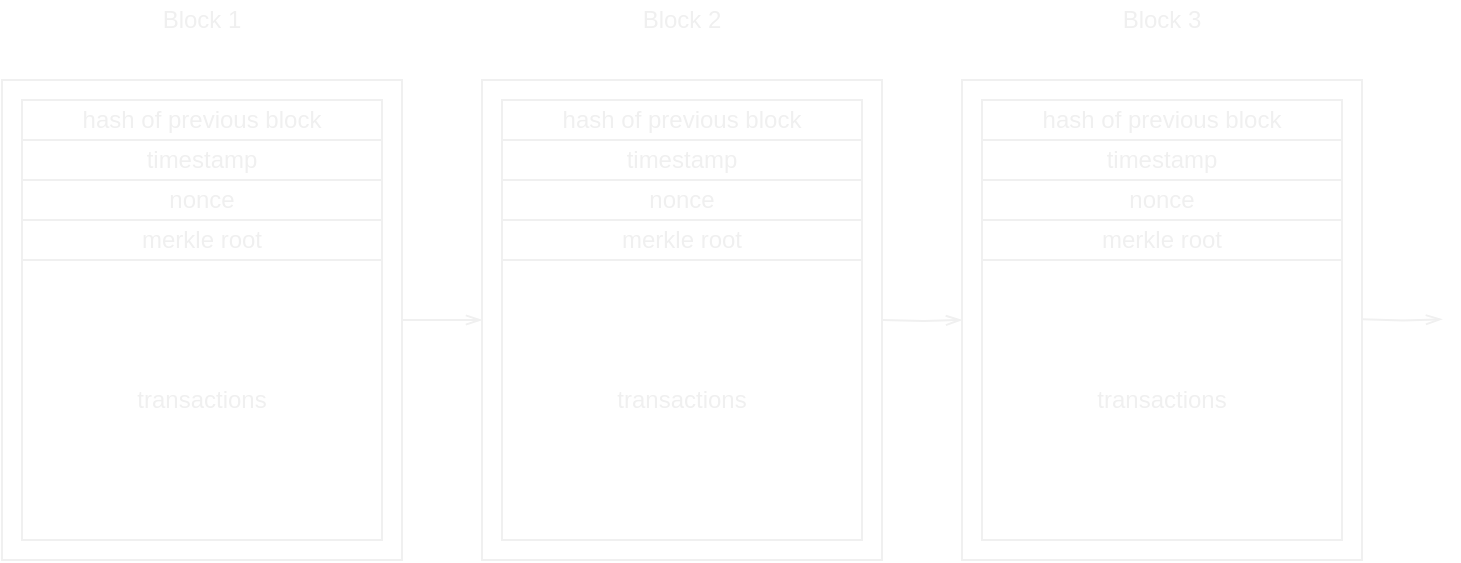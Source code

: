 <mxfile>
    <diagram id="1GRCF87MEDdChUUmZ0ac" name="block">
        <mxGraphModel dx="417" dy="194" grid="1" gridSize="10" guides="1" tooltips="1" connect="1" arrows="1" fold="1" page="1" pageScale="1" pageWidth="850" pageHeight="1100" math="0" shadow="0">
            <root>
                <mxCell id="0"/>
                <mxCell id="1" parent="0"/>
                <mxCell id="11" value="" style="group;strokeColor=#F0F0F0;fontColor=#F0F0F0;" parent="1" vertex="1" connectable="0">
                    <mxGeometry x="40" y="120" width="200" height="240" as="geometry"/>
                </mxCell>
                <mxCell id="3" value="" style="rounded=0;whiteSpace=wrap;html=1;strokeColor=#F0F0F0;fontColor=#F0F0F0;fillColor=none;" parent="11" vertex="1">
                    <mxGeometry width="200" height="240" as="geometry"/>
                </mxCell>
                <mxCell id="4" value="transactions" style="rounded=0;whiteSpace=wrap;html=1;strokeColor=#F0F0F0;fontColor=#F0F0F0;fillColor=none;" parent="11" vertex="1">
                    <mxGeometry x="10" y="90" width="180" height="140" as="geometry"/>
                </mxCell>
                <mxCell id="10" value="" style="group;strokeColor=#F0F0F0;fontColor=#F0F0F0;" parent="11" vertex="1" connectable="0">
                    <mxGeometry x="10" y="10" width="180" height="80" as="geometry"/>
                </mxCell>
                <mxCell id="5" value="hash of previous block" style="rounded=0;whiteSpace=wrap;html=1;strokeColor=#F0F0F0;fontColor=#F0F0F0;fillColor=none;" parent="10" vertex="1">
                    <mxGeometry width="180" height="20" as="geometry"/>
                </mxCell>
                <mxCell id="6" value="timestamp" style="rounded=0;whiteSpace=wrap;html=1;strokeColor=#F0F0F0;fontColor=#F0F0F0;fillColor=none;" parent="10" vertex="1">
                    <mxGeometry y="20" width="180" height="20" as="geometry"/>
                </mxCell>
                <mxCell id="7" value="nonce" style="rounded=0;whiteSpace=wrap;html=1;strokeColor=#F0F0F0;fontColor=#F0F0F0;fillColor=none;" parent="10" vertex="1">
                    <mxGeometry y="40" width="180" height="20" as="geometry"/>
                </mxCell>
                <mxCell id="8" value="merkle root" style="rounded=0;whiteSpace=wrap;html=1;strokeColor=#F0F0F0;fontColor=#F0F0F0;fillColor=none;" parent="10" vertex="1">
                    <mxGeometry y="60" width="180" height="20" as="geometry"/>
                </mxCell>
                <mxCell id="pNki4_hhaj4XndRfRFaX-11" value="" style="group;strokeColor=#F0F0F0;fontColor=#F0F0F0;" parent="1" vertex="1" connectable="0">
                    <mxGeometry x="280" y="120" width="200" height="240" as="geometry"/>
                </mxCell>
                <mxCell id="pNki4_hhaj4XndRfRFaX-12" value="" style="rounded=0;whiteSpace=wrap;html=1;strokeColor=#F0F0F0;fontColor=#F0F0F0;fillColor=none;" parent="pNki4_hhaj4XndRfRFaX-11" vertex="1">
                    <mxGeometry width="200" height="240" as="geometry"/>
                </mxCell>
                <mxCell id="pNki4_hhaj4XndRfRFaX-13" value="transactions" style="rounded=0;whiteSpace=wrap;html=1;strokeColor=#F0F0F0;fontColor=#F0F0F0;fillColor=none;" parent="pNki4_hhaj4XndRfRFaX-11" vertex="1">
                    <mxGeometry x="10" y="90" width="180" height="140" as="geometry"/>
                </mxCell>
                <mxCell id="pNki4_hhaj4XndRfRFaX-14" value="" style="group;strokeColor=#F0F0F0;fontColor=#F0F0F0;" parent="pNki4_hhaj4XndRfRFaX-11" vertex="1" connectable="0">
                    <mxGeometry x="10" y="10" width="180" height="80" as="geometry"/>
                </mxCell>
                <mxCell id="pNki4_hhaj4XndRfRFaX-15" value="hash of previous block" style="rounded=0;whiteSpace=wrap;html=1;strokeColor=#F0F0F0;fontColor=#F0F0F0;fillColor=none;" parent="pNki4_hhaj4XndRfRFaX-14" vertex="1">
                    <mxGeometry width="180" height="20" as="geometry"/>
                </mxCell>
                <mxCell id="pNki4_hhaj4XndRfRFaX-16" value="timestamp" style="rounded=0;whiteSpace=wrap;html=1;strokeColor=#F0F0F0;fontColor=#F0F0F0;fillColor=none;" parent="pNki4_hhaj4XndRfRFaX-14" vertex="1">
                    <mxGeometry y="20" width="180" height="20" as="geometry"/>
                </mxCell>
                <mxCell id="pNki4_hhaj4XndRfRFaX-17" value="nonce" style="rounded=0;whiteSpace=wrap;html=1;strokeColor=#F0F0F0;fontColor=#F0F0F0;fillColor=none;" parent="pNki4_hhaj4XndRfRFaX-14" vertex="1">
                    <mxGeometry y="40" width="180" height="20" as="geometry"/>
                </mxCell>
                <mxCell id="pNki4_hhaj4XndRfRFaX-18" value="merkle root" style="rounded=0;whiteSpace=wrap;html=1;strokeColor=#F0F0F0;fontColor=#F0F0F0;fillColor=none;" parent="pNki4_hhaj4XndRfRFaX-14" vertex="1">
                    <mxGeometry y="60" width="180" height="20" as="geometry"/>
                </mxCell>
                <mxCell id="pNki4_hhaj4XndRfRFaX-19" value="" style="group;strokeColor=#F0F0F0;fontColor=#F0F0F0;" parent="1" vertex="1" connectable="0">
                    <mxGeometry x="520" y="120" width="200" height="240" as="geometry"/>
                </mxCell>
                <mxCell id="pNki4_hhaj4XndRfRFaX-20" value="" style="rounded=0;whiteSpace=wrap;html=1;strokeColor=#F0F0F0;fontColor=#F0F0F0;fillColor=none;" parent="pNki4_hhaj4XndRfRFaX-19" vertex="1">
                    <mxGeometry width="200" height="240" as="geometry"/>
                </mxCell>
                <mxCell id="pNki4_hhaj4XndRfRFaX-21" value="transactions" style="rounded=0;whiteSpace=wrap;html=1;strokeColor=#F0F0F0;fontColor=#F0F0F0;fillColor=none;" parent="pNki4_hhaj4XndRfRFaX-19" vertex="1">
                    <mxGeometry x="10" y="90" width="180" height="140" as="geometry"/>
                </mxCell>
                <mxCell id="pNki4_hhaj4XndRfRFaX-22" value="" style="group;strokeColor=#F0F0F0;fontColor=#F0F0F0;" parent="pNki4_hhaj4XndRfRFaX-19" vertex="1" connectable="0">
                    <mxGeometry x="10" y="10" width="180" height="80" as="geometry"/>
                </mxCell>
                <mxCell id="pNki4_hhaj4XndRfRFaX-23" value="hash of previous block" style="rounded=0;whiteSpace=wrap;html=1;strokeColor=#F0F0F0;fontColor=#F0F0F0;fillColor=none;" parent="pNki4_hhaj4XndRfRFaX-22" vertex="1">
                    <mxGeometry width="180" height="20" as="geometry"/>
                </mxCell>
                <mxCell id="pNki4_hhaj4XndRfRFaX-24" value="timestamp" style="rounded=0;whiteSpace=wrap;html=1;strokeColor=#F0F0F0;fontColor=#F0F0F0;fillColor=none;" parent="pNki4_hhaj4XndRfRFaX-22" vertex="1">
                    <mxGeometry y="20" width="180" height="20" as="geometry"/>
                </mxCell>
                <mxCell id="pNki4_hhaj4XndRfRFaX-25" value="nonce" style="rounded=0;whiteSpace=wrap;html=1;strokeColor=#F0F0F0;fontColor=#F0F0F0;fillColor=none;" parent="pNki4_hhaj4XndRfRFaX-22" vertex="1">
                    <mxGeometry y="40" width="180" height="20" as="geometry"/>
                </mxCell>
                <mxCell id="pNki4_hhaj4XndRfRFaX-26" value="merkle root" style="rounded=0;whiteSpace=wrap;html=1;strokeColor=#F0F0F0;fontColor=#F0F0F0;fillColor=none;" parent="pNki4_hhaj4XndRfRFaX-22" vertex="1">
                    <mxGeometry y="60" width="180" height="20" as="geometry"/>
                </mxCell>
                <mxCell id="pNki4_hhaj4XndRfRFaX-27" value="Block 1" style="text;html=1;strokeColor=none;fillColor=none;align=center;verticalAlign=middle;whiteSpace=wrap;rounded=0;fontColor=#F0F0F0;" parent="1" vertex="1">
                    <mxGeometry x="80" y="80" width="120" height="20" as="geometry"/>
                </mxCell>
                <mxCell id="pNki4_hhaj4XndRfRFaX-28" value="Block 2" style="text;html=1;strokeColor=none;fillColor=none;align=center;verticalAlign=middle;whiteSpace=wrap;rounded=0;fontColor=#F0F0F0;" parent="1" vertex="1">
                    <mxGeometry x="320" y="80" width="120" height="20" as="geometry"/>
                </mxCell>
                <mxCell id="pNki4_hhaj4XndRfRFaX-29" value="Block 3" style="text;html=1;strokeColor=none;fillColor=none;align=center;verticalAlign=middle;whiteSpace=wrap;rounded=0;fontColor=#F0F0F0;" parent="1" vertex="1">
                    <mxGeometry x="560" y="80" width="120" height="20" as="geometry"/>
                </mxCell>
                <mxCell id="pNki4_hhaj4XndRfRFaX-30" style="edgeStyle=orthogonalEdgeStyle;rounded=0;orthogonalLoop=1;jettySize=auto;html=1;exitX=1;exitY=0.5;exitDx=0;exitDy=0;entryX=0;entryY=0.5;entryDx=0;entryDy=0;startArrow=none;startFill=0;endArrow=openThin;endFill=0;strokeColor=#F0F0F0;fontColor=#F0F0F0;" parent="1" source="3" target="pNki4_hhaj4XndRfRFaX-12" edge="1">
                    <mxGeometry relative="1" as="geometry"/>
                </mxCell>
                <mxCell id="pNki4_hhaj4XndRfRFaX-31" style="edgeStyle=orthogonalEdgeStyle;rounded=0;orthogonalLoop=1;jettySize=auto;html=1;entryX=0;entryY=0.5;entryDx=0;entryDy=0;startArrow=none;startFill=0;endArrow=openThin;endFill=0;strokeColor=#F0F0F0;fontColor=#F0F0F0;" parent="1" target="pNki4_hhaj4XndRfRFaX-20" edge="1">
                    <mxGeometry relative="1" as="geometry">
                        <mxPoint x="480" y="240" as="sourcePoint"/>
                        <mxPoint x="290" y="250" as="targetPoint"/>
                    </mxGeometry>
                </mxCell>
                <mxCell id="pNki4_hhaj4XndRfRFaX-32" style="edgeStyle=orthogonalEdgeStyle;rounded=0;orthogonalLoop=1;jettySize=auto;html=1;entryX=0;entryY=0.5;entryDx=0;entryDy=0;startArrow=none;startFill=0;endArrow=openThin;endFill=0;strokeColor=#F0F0F0;fontColor=#F0F0F0;" parent="1" edge="1">
                    <mxGeometry relative="1" as="geometry">
                        <mxPoint x="720" y="239.66" as="sourcePoint"/>
                        <mxPoint x="760" y="239.66" as="targetPoint"/>
                    </mxGeometry>
                </mxCell>
            </root>
        </mxGraphModel>
    </diagram>
    <diagram name="invalid block" id="0wwjNztGb6K5-HW53e1q">
        &#xa;
        <mxGraphModel dx="834" dy="654" grid="1" gridSize="10" guides="1" tooltips="1" connect="1" arrows="1" fold="1" page="1" pageScale="1" pageWidth="850" pageHeight="1100" math="0" shadow="0">
            &#xa;
            <root>
                &#xa;
                <mxCell id="JHqyyY_rtAMeXMNT4qkq-0"/>
                &#xa;
                <mxCell id="JHqyyY_rtAMeXMNT4qkq-1" parent="JHqyyY_rtAMeXMNT4qkq-0"/>
                &#xa;
                <mxCell id="JHqyyY_rtAMeXMNT4qkq-32" value="" style="group;strokeColor=#F0F0F0;fontColor=#F0F0F0;align=center;" vertex="1" connectable="0" parent="JHqyyY_rtAMeXMNT4qkq-1">
                    &#xa;
                    <mxGeometry x="80" y="90" width="200" height="240" as="geometry"/>
                    &#xa;
                </mxCell>
                &#xa;
                <mxCell id="JHqyyY_rtAMeXMNT4qkq-33" value="" style="rounded=0;whiteSpace=wrap;html=1;strokeColor=#F0F0F0;fontColor=#F0F0F0;fillColor=none;" vertex="1" parent="JHqyyY_rtAMeXMNT4qkq-32">
                    &#xa;
                    <mxGeometry width="200" height="240" as="geometry"/>
                    &#xa;
                </mxCell>
                &#xa;
                <mxCell id="JHqyyY_rtAMeXMNT4qkq-34" value="&lt;font color=&quot;#ff6666&quot;&gt;transactions&lt;/font&gt;" style="rounded=0;whiteSpace=wrap;html=1;strokeColor=#F0F0F0;fontColor=#F0F0F0;fillColor=none;" vertex="1" parent="JHqyyY_rtAMeXMNT4qkq-32">
                    &#xa;
                    <mxGeometry x="10" y="90" width="180" height="140" as="geometry"/>
                    &#xa;
                </mxCell>
                &#xa;
                <mxCell id="JHqyyY_rtAMeXMNT4qkq-35" value="" style="group;strokeColor=#F0F0F0;fontColor=#F0F0F0;" vertex="1" connectable="0" parent="JHqyyY_rtAMeXMNT4qkq-32">
                    &#xa;
                    <mxGeometry x="10" y="10" width="180" height="80" as="geometry"/>
                    &#xa;
                </mxCell>
                &#xa;
                <mxCell id="JHqyyY_rtAMeXMNT4qkq-36" value="hash of previous block" style="rounded=0;whiteSpace=wrap;html=1;strokeColor=#F0F0F0;fontColor=#F0F0F0;fillColor=none;" vertex="1" parent="JHqyyY_rtAMeXMNT4qkq-35">
                    &#xa;
                    <mxGeometry width="180" height="20" as="geometry"/>
                    &#xa;
                </mxCell>
                &#xa;
                <mxCell id="JHqyyY_rtAMeXMNT4qkq-37" value="timestamp" style="rounded=0;whiteSpace=wrap;html=1;strokeColor=#F0F0F0;fontColor=#F0F0F0;fillColor=none;" vertex="1" parent="JHqyyY_rtAMeXMNT4qkq-35">
                    &#xa;
                    <mxGeometry y="20" width="180" height="20" as="geometry"/>
                    &#xa;
                </mxCell>
                &#xa;
                <mxCell id="JHqyyY_rtAMeXMNT4qkq-38" value="nonce" style="rounded=0;whiteSpace=wrap;html=1;strokeColor=#F0F0F0;fontColor=#F0F0F0;fillColor=none;" vertex="1" parent="JHqyyY_rtAMeXMNT4qkq-35">
                    &#xa;
                    <mxGeometry y="40" width="180" height="20" as="geometry"/>
                    &#xa;
                </mxCell>
                &#xa;
                <mxCell id="JHqyyY_rtAMeXMNT4qkq-39" value="merkle root" style="rounded=0;whiteSpace=wrap;html=1;strokeColor=#F0F0F0;fontColor=#F0F0F0;fillColor=none;" vertex="1" parent="JHqyyY_rtAMeXMNT4qkq-35">
                    &#xa;
                    <mxGeometry y="60" width="180" height="20" as="geometry"/>
                    &#xa;
                </mxCell>
                &#xa;
                <mxCell id="JHqyyY_rtAMeXMNT4qkq-40" value="&lt;span style=&quot;color: rgb(255 , 0 , 0) ; font-family: &amp;#34;helvetica&amp;#34; ; font-size: 12px ; font-style: normal ; font-weight: 400 ; letter-spacing: normal ; text-indent: 0px ; text-transform: none ; word-spacing: 0px ; background-color: rgb(42 , 42 , 42) ; display: inline ; float: none&quot;&gt;(imagine someone tries to falsify some transaction data here after the block was originally published)&lt;/span&gt;" style="text;whiteSpace=wrap;html=1;fontColor=#F0F0F0;align=center;" vertex="1" parent="JHqyyY_rtAMeXMNT4qkq-32">
                    &#xa;
                    <mxGeometry x="20" y="170" width="160" height="30" as="geometry"/>
                    &#xa;
                </mxCell>
                &#xa;
                <mxCell id="JHqyyY_rtAMeXMNT4qkq-41" value="" style="group;strokeColor=#F0F0F0;fontColor=#F0F0F0;" vertex="1" connectable="0" parent="JHqyyY_rtAMeXMNT4qkq-1">
                    &#xa;
                    <mxGeometry x="320" y="90" width="200" height="240" as="geometry"/>
                    &#xa;
                </mxCell>
                &#xa;
                <mxCell id="JHqyyY_rtAMeXMNT4qkq-42" value="" style="rounded=0;whiteSpace=wrap;html=1;strokeColor=#F0F0F0;fontColor=#F0F0F0;fillColor=none;" vertex="1" parent="JHqyyY_rtAMeXMNT4qkq-41">
                    &#xa;
                    <mxGeometry width="200" height="240" as="geometry"/>
                    &#xa;
                </mxCell>
                &#xa;
                <mxCell id="JHqyyY_rtAMeXMNT4qkq-43" value="transactions" style="rounded=0;whiteSpace=wrap;html=1;strokeColor=#F0F0F0;fontColor=#F0F0F0;fillColor=none;" vertex="1" parent="JHqyyY_rtAMeXMNT4qkq-41">
                    &#xa;
                    <mxGeometry x="10" y="90" width="180" height="140" as="geometry"/>
                    &#xa;
                </mxCell>
                &#xa;
                <mxCell id="JHqyyY_rtAMeXMNT4qkq-44" value="" style="group;strokeColor=#F0F0F0;fontColor=#F0F0F0;" vertex="1" connectable="0" parent="JHqyyY_rtAMeXMNT4qkq-41">
                    &#xa;
                    <mxGeometry x="10" y="10" width="180" height="80" as="geometry"/>
                    &#xa;
                </mxCell>
                &#xa;
                <mxCell id="JHqyyY_rtAMeXMNT4qkq-45" value="&lt;font color=&quot;#ff6666&quot;&gt;hash of previous block&lt;/font&gt;" style="rounded=0;whiteSpace=wrap;html=1;strokeColor=#F0F0F0;fontColor=#F0F0F0;fillColor=none;" vertex="1" parent="JHqyyY_rtAMeXMNT4qkq-44">
                    &#xa;
                    <mxGeometry width="180" height="20" as="geometry"/>
                    &#xa;
                </mxCell>
                &#xa;
                <mxCell id="JHqyyY_rtAMeXMNT4qkq-46" value="timestamp" style="rounded=0;whiteSpace=wrap;html=1;strokeColor=#F0F0F0;fontColor=#F0F0F0;fillColor=none;" vertex="1" parent="JHqyyY_rtAMeXMNT4qkq-44">
                    &#xa;
                    <mxGeometry y="20" width="180" height="20" as="geometry"/>
                    &#xa;
                </mxCell>
                &#xa;
                <mxCell id="JHqyyY_rtAMeXMNT4qkq-47" value="nonce" style="rounded=0;whiteSpace=wrap;html=1;strokeColor=#F0F0F0;fontColor=#F0F0F0;fillColor=none;" vertex="1" parent="JHqyyY_rtAMeXMNT4qkq-44">
                    &#xa;
                    <mxGeometry y="40" width="180" height="20" as="geometry"/>
                    &#xa;
                </mxCell>
                &#xa;
                <mxCell id="JHqyyY_rtAMeXMNT4qkq-48" value="merkle root" style="rounded=0;whiteSpace=wrap;html=1;strokeColor=#F0F0F0;fontColor=#F0F0F0;fillColor=none;" vertex="1" parent="JHqyyY_rtAMeXMNT4qkq-44">
                    &#xa;
                    <mxGeometry y="60" width="180" height="20" as="geometry"/>
                    &#xa;
                </mxCell>
                &#xa;
                <mxCell id="JHqyyY_rtAMeXMNT4qkq-49" value="" style="group;strokeColor=#F0F0F0;fontColor=#F0F0F0;" vertex="1" connectable="0" parent="JHqyyY_rtAMeXMNT4qkq-1">
                    &#xa;
                    <mxGeometry x="560" y="90" width="200" height="240" as="geometry"/>
                    &#xa;
                </mxCell>
                &#xa;
                <mxCell id="JHqyyY_rtAMeXMNT4qkq-50" value="" style="rounded=0;whiteSpace=wrap;html=1;strokeColor=#F0F0F0;fontColor=#F0F0F0;fillColor=none;" vertex="1" parent="JHqyyY_rtAMeXMNT4qkq-49">
                    &#xa;
                    <mxGeometry width="200" height="240" as="geometry"/>
                    &#xa;
                </mxCell>
                &#xa;
                <mxCell id="JHqyyY_rtAMeXMNT4qkq-51" value="transactions" style="rounded=0;whiteSpace=wrap;html=1;strokeColor=#F0F0F0;fontColor=#F0F0F0;fillColor=none;" vertex="1" parent="JHqyyY_rtAMeXMNT4qkq-49">
                    &#xa;
                    <mxGeometry x="10" y="90" width="180" height="140" as="geometry"/>
                    &#xa;
                </mxCell>
                &#xa;
                <mxCell id="JHqyyY_rtAMeXMNT4qkq-52" value="" style="group;strokeColor=#F0F0F0;fontColor=#F0F0F0;" vertex="1" connectable="0" parent="JHqyyY_rtAMeXMNT4qkq-49">
                    &#xa;
                    <mxGeometry x="10" y="10" width="180" height="80" as="geometry"/>
                    &#xa;
                </mxCell>
                &#xa;
                <mxCell id="JHqyyY_rtAMeXMNT4qkq-53" value="hash of previous block" style="rounded=0;whiteSpace=wrap;html=1;strokeColor=#F0F0F0;fontColor=#F0F0F0;fillColor=none;" vertex="1" parent="JHqyyY_rtAMeXMNT4qkq-52">
                    &#xa;
                    <mxGeometry width="180" height="20" as="geometry"/>
                    &#xa;
                </mxCell>
                &#xa;
                <mxCell id="JHqyyY_rtAMeXMNT4qkq-54" value="timestamp" style="rounded=0;whiteSpace=wrap;html=1;strokeColor=#F0F0F0;fontColor=#F0F0F0;fillColor=none;" vertex="1" parent="JHqyyY_rtAMeXMNT4qkq-52">
                    &#xa;
                    <mxGeometry y="20" width="180" height="20" as="geometry"/>
                    &#xa;
                </mxCell>
                &#xa;
                <mxCell id="JHqyyY_rtAMeXMNT4qkq-55" value="nonce" style="rounded=0;whiteSpace=wrap;html=1;strokeColor=#F0F0F0;fontColor=#F0F0F0;fillColor=none;" vertex="1" parent="JHqyyY_rtAMeXMNT4qkq-52">
                    &#xa;
                    <mxGeometry y="40" width="180" height="20" as="geometry"/>
                    &#xa;
                </mxCell>
                &#xa;
                <mxCell id="JHqyyY_rtAMeXMNT4qkq-56" value="merkle root" style="rounded=0;whiteSpace=wrap;html=1;strokeColor=#F0F0F0;fontColor=#F0F0F0;fillColor=none;" vertex="1" parent="JHqyyY_rtAMeXMNT4qkq-52">
                    &#xa;
                    <mxGeometry y="60" width="180" height="20" as="geometry"/>
                    &#xa;
                </mxCell>
                &#xa;
                <mxCell id="JHqyyY_rtAMeXMNT4qkq-57" value="Block 1" style="text;html=1;strokeColor=none;fillColor=none;align=center;verticalAlign=middle;whiteSpace=wrap;rounded=0;fontColor=#F0F0F0;" vertex="1" parent="JHqyyY_rtAMeXMNT4qkq-1">
                    &#xa;
                    <mxGeometry x="120" y="50" width="120" height="20" as="geometry"/>
                    &#xa;
                </mxCell>
                &#xa;
                <mxCell id="JHqyyY_rtAMeXMNT4qkq-58" value="Block 2" style="text;html=1;strokeColor=none;fillColor=none;align=center;verticalAlign=middle;whiteSpace=wrap;rounded=0;fontColor=#F0F0F0;" vertex="1" parent="JHqyyY_rtAMeXMNT4qkq-1">
                    &#xa;
                    <mxGeometry x="360" y="50" width="120" height="20" as="geometry"/>
                    &#xa;
                </mxCell>
                &#xa;
                <mxCell id="JHqyyY_rtAMeXMNT4qkq-59" value="Block 3" style="text;html=1;strokeColor=none;fillColor=none;align=center;verticalAlign=middle;whiteSpace=wrap;rounded=0;fontColor=#F0F0F0;" vertex="1" parent="JHqyyY_rtAMeXMNT4qkq-1">
                    &#xa;
                    <mxGeometry x="600" y="50" width="120" height="20" as="geometry"/>
                    &#xa;
                </mxCell>
                &#xa;
                <mxCell id="JHqyyY_rtAMeXMNT4qkq-60" style="edgeStyle=orthogonalEdgeStyle;rounded=0;orthogonalLoop=1;jettySize=auto;html=1;exitX=1;exitY=0.5;exitDx=0;exitDy=0;entryX=0;entryY=0.5;entryDx=0;entryDy=0;startArrow=none;startFill=0;endArrow=openThin;endFill=0;strokeColor=#F0F0F0;fontColor=#F0F0F0;" edge="1" parent="JHqyyY_rtAMeXMNT4qkq-1" source="JHqyyY_rtAMeXMNT4qkq-33" target="JHqyyY_rtAMeXMNT4qkq-42">
                    &#xa;
                    <mxGeometry relative="1" as="geometry"/>
                    &#xa;
                </mxCell>
                &#xa;
                <mxCell id="JHqyyY_rtAMeXMNT4qkq-61" style="edgeStyle=orthogonalEdgeStyle;rounded=0;orthogonalLoop=1;jettySize=auto;html=1;entryX=0;entryY=0.5;entryDx=0;entryDy=0;startArrow=none;startFill=0;endArrow=openThin;endFill=0;strokeColor=#F0F0F0;fontColor=#F0F0F0;" edge="1" parent="JHqyyY_rtAMeXMNT4qkq-1" target="JHqyyY_rtAMeXMNT4qkq-50">
                    &#xa;
                    <mxGeometry relative="1" as="geometry">
                        &#xa;
                        <mxPoint x="520" y="210" as="sourcePoint"/>
                        &#xa;
                        <mxPoint x="330" y="220" as="targetPoint"/>
                        &#xa;
                    </mxGeometry>
                    &#xa;
                </mxCell>
                &#xa;
                <mxCell id="JHqyyY_rtAMeXMNT4qkq-62" style="edgeStyle=orthogonalEdgeStyle;rounded=0;orthogonalLoop=1;jettySize=auto;html=1;entryX=0;entryY=0.5;entryDx=0;entryDy=0;startArrow=none;startFill=0;endArrow=openThin;endFill=0;strokeColor=#F0F0F0;fontColor=#F0F0F0;" edge="1" parent="JHqyyY_rtAMeXMNT4qkq-1">
                    &#xa;
                    <mxGeometry relative="1" as="geometry">
                        &#xa;
                        <mxPoint x="760" y="209.66" as="sourcePoint"/>
                        &#xa;
                        <mxPoint x="800" y="209.66" as="targetPoint"/>
                        &#xa;
                    </mxGeometry>
                    &#xa;
                </mxCell>
                &#xa;
                <mxCell id="JHqyyY_rtAMeXMNT4qkq-63" value="&lt;span style=&quot;color: rgb(255 , 0 , 0) ; font-family: &amp;#34;helvetica&amp;#34; ; font-size: 12px ; font-style: normal ; font-weight: 400 ; letter-spacing: normal ; text-indent: 0px ; text-transform: none ; word-spacing: 0px ; background-color: rgb(42 , 42 , 42) ; display: inline ; float: none&quot;&gt;( the hash here is no longer a valid digest of the previous block and the chain will be rejected)&lt;/span&gt;" style="text;whiteSpace=wrap;html=1;fontColor=#F0F0F0;align=center;" vertex="1" parent="JHqyyY_rtAMeXMNT4qkq-1">
                    &#xa;
                    <mxGeometry x="280" y="60" width="280" height="30" as="geometry"/>
                    &#xa;
                </mxCell>
                &#xa;
            </root>
            &#xa;
        </mxGraphModel>
        &#xa;
    </diagram>
    <diagram id="W4BKECktwOjYHuGcndTP" name="Merkle Tree">
        <mxGraphModel dx="1390" dy="647" grid="1" gridSize="10" guides="1" tooltips="1" connect="1" arrows="1" fold="1" page="1" pageScale="1" pageWidth="850" pageHeight="1100" math="0" shadow="0">
            <root>
                <mxCell id="FPImrqedmE8MAAXKtZ2X-0"/>
                <mxCell id="FPImrqedmE8MAAXKtZ2X-1" parent="FPImrqedmE8MAAXKtZ2X-0"/>
                <mxCell id="FPImrqedmE8MAAXKtZ2X-2" value="Leaf Node 1&lt;br&gt;data 1" style="rounded=0;whiteSpace=wrap;html=1;strokeColor=#F0F0F0;fillColor=none;fontColor=#F0F0F0;" parent="FPImrqedmE8MAAXKtZ2X-1" vertex="1">
                    <mxGeometry x="40" y="400" width="120" height="40" as="geometry"/>
                </mxCell>
                <mxCell id="FPImrqedmE8MAAXKtZ2X-3" value="Leaf Node 2&lt;br&gt;data 2" style="rounded=0;whiteSpace=wrap;html=1;strokeColor=#F0F0F0;fillColor=none;fontColor=#F0F0F0;" parent="FPImrqedmE8MAAXKtZ2X-1" vertex="1">
                    <mxGeometry x="200" y="400" width="120" height="40" as="geometry"/>
                </mxCell>
                <mxCell id="FPImrqedmE8MAAXKtZ2X-4" value="Leaf Node 3&lt;br&gt;data 3" style="rounded=0;whiteSpace=wrap;html=1;strokeColor=#F0F0F0;fillColor=none;fontColor=#F0F0F0;" parent="FPImrqedmE8MAAXKtZ2X-1" vertex="1">
                    <mxGeometry x="360" y="400" width="120" height="40" as="geometry"/>
                </mxCell>
                <mxCell id="FPImrqedmE8MAAXKtZ2X-5" value="Leaf Node 4&lt;br&gt;data 4" style="rounded=0;whiteSpace=wrap;html=1;strokeColor=#F0F0F0;fillColor=none;fontColor=#F0F0F0;" parent="FPImrqedmE8MAAXKtZ2X-1" vertex="1">
                    <mxGeometry x="520" y="400" width="120" height="40" as="geometry"/>
                </mxCell>
                <mxCell id="FPImrqedmE8MAAXKtZ2X-12" value="" style="edgeStyle=orthogonalEdgeStyle;rounded=0;orthogonalLoop=1;jettySize=auto;html=1;startArrow=blockThin;startFill=1;endArrow=none;endFill=0;strokeColor=#F0F0F0;" parent="FPImrqedmE8MAAXKtZ2X-1" source="FPImrqedmE8MAAXKtZ2X-6" target="FPImrqedmE8MAAXKtZ2X-2" edge="1">
                    <mxGeometry relative="1" as="geometry"/>
                </mxCell>
                <mxCell id="FPImrqedmE8MAAXKtZ2X-6" value="Hash 1-1&lt;br&gt;hash( Leaf Node 1 )" style="rounded=0;whiteSpace=wrap;html=1;strokeColor=#F0F0F0;fillColor=none;fontColor=#F0F0F0;" parent="FPImrqedmE8MAAXKtZ2X-1" vertex="1">
                    <mxGeometry x="40" y="320" width="120" height="40" as="geometry"/>
                </mxCell>
                <mxCell id="FPImrqedmE8MAAXKtZ2X-13" value="" style="edgeStyle=orthogonalEdgeStyle;rounded=0;orthogonalLoop=1;jettySize=auto;html=1;startArrow=blockThin;startFill=1;endArrow=none;endFill=0;strokeColor=#F0F0F0;" parent="FPImrqedmE8MAAXKtZ2X-1" source="FPImrqedmE8MAAXKtZ2X-7" target="FPImrqedmE8MAAXKtZ2X-3" edge="1">
                    <mxGeometry relative="1" as="geometry"/>
                </mxCell>
                <mxCell id="FPImrqedmE8MAAXKtZ2X-7" value="Hash 1-2&lt;br&gt;hash( Leaf Node 2 )" style="rounded=0;whiteSpace=wrap;html=1;strokeColor=#F0F0F0;fillColor=none;fontColor=#F0F0F0;" parent="FPImrqedmE8MAAXKtZ2X-1" vertex="1">
                    <mxGeometry x="200" y="320" width="120" height="40" as="geometry"/>
                </mxCell>
                <mxCell id="FPImrqedmE8MAAXKtZ2X-15" value="" style="edgeStyle=orthogonalEdgeStyle;rounded=0;orthogonalLoop=1;jettySize=auto;html=1;startArrow=blockThin;startFill=1;endArrow=none;endFill=0;strokeColor=#F0F0F0;" parent="FPImrqedmE8MAAXKtZ2X-1" source="FPImrqedmE8MAAXKtZ2X-8" target="FPImrqedmE8MAAXKtZ2X-4" edge="1">
                    <mxGeometry relative="1" as="geometry"/>
                </mxCell>
                <mxCell id="FPImrqedmE8MAAXKtZ2X-8" value="Hash 2-1&lt;br&gt;hash( Leaf Node 3 )" style="rounded=0;whiteSpace=wrap;html=1;strokeColor=#F0F0F0;fillColor=none;fontColor=#F0F0F0;" parent="FPImrqedmE8MAAXKtZ2X-1" vertex="1">
                    <mxGeometry x="360" y="320" width="120" height="40" as="geometry"/>
                </mxCell>
                <mxCell id="FPImrqedmE8MAAXKtZ2X-16" value="" style="edgeStyle=orthogonalEdgeStyle;rounded=0;orthogonalLoop=1;jettySize=auto;html=1;startArrow=blockThin;startFill=1;endArrow=none;endFill=0;strokeColor=#F0F0F0;" parent="FPImrqedmE8MAAXKtZ2X-1" source="FPImrqedmE8MAAXKtZ2X-9" target="FPImrqedmE8MAAXKtZ2X-5" edge="1">
                    <mxGeometry relative="1" as="geometry"/>
                </mxCell>
                <mxCell id="FPImrqedmE8MAAXKtZ2X-9" value="Hash 2-2&lt;br&gt;hash( Leaf Node 4 )" style="rounded=0;whiteSpace=wrap;html=1;strokeColor=#F0F0F0;fillColor=none;fontColor=#F0F0F0;" parent="FPImrqedmE8MAAXKtZ2X-1" vertex="1">
                    <mxGeometry x="520" y="320" width="120" height="40" as="geometry"/>
                </mxCell>
                <mxCell id="FPImrqedmE8MAAXKtZ2X-10" value="Hash 1&lt;br&gt;hash( Hash 1-1 + Hash 1-2 )" style="rounded=0;whiteSpace=wrap;html=1;strokeColor=#F0F0F0;fillColor=none;fontColor=#F0F0F0;" parent="FPImrqedmE8MAAXKtZ2X-1" vertex="1">
                    <mxGeometry x="90" y="240" width="180" height="40" as="geometry"/>
                </mxCell>
                <mxCell id="FPImrqedmE8MAAXKtZ2X-17" value="" style="edgeStyle=orthogonalEdgeStyle;rounded=0;orthogonalLoop=1;jettySize=auto;html=1;startArrow=blockThin;startFill=1;endArrow=none;endFill=0;strokeColor=#F0F0F0;" parent="FPImrqedmE8MAAXKtZ2X-1" source="FPImrqedmE8MAAXKtZ2X-11" target="FPImrqedmE8MAAXKtZ2X-9" edge="1">
                    <mxGeometry relative="1" as="geometry"/>
                </mxCell>
                <mxCell id="FPImrqedmE8MAAXKtZ2X-11" value="Hash 2&lt;br&gt;hash( Hash 2-1 + Hash 2-2 )" style="rounded=0;whiteSpace=wrap;html=1;strokeColor=#F0F0F0;fillColor=none;fontColor=#F0F0F0;" parent="FPImrqedmE8MAAXKtZ2X-1" vertex="1">
                    <mxGeometry x="410" y="240" width="180" height="40" as="geometry"/>
                </mxCell>
                <mxCell id="FPImrqedmE8MAAXKtZ2X-18" value="" style="edgeStyle=orthogonalEdgeStyle;rounded=0;orthogonalLoop=1;jettySize=auto;html=1;entryX=0.5;entryY=0;entryDx=0;entryDy=0;startArrow=blockThin;startFill=1;endArrow=none;endFill=0;strokeColor=#F0F0F0;" parent="FPImrqedmE8MAAXKtZ2X-1" source="FPImrqedmE8MAAXKtZ2X-11" target="FPImrqedmE8MAAXKtZ2X-8" edge="1">
                    <mxGeometry relative="1" as="geometry">
                        <mxPoint x="510" y="290" as="sourcePoint"/>
                        <mxPoint x="590" y="330" as="targetPoint"/>
                    </mxGeometry>
                </mxCell>
                <mxCell id="FPImrqedmE8MAAXKtZ2X-19" value="" style="edgeStyle=orthogonalEdgeStyle;rounded=0;orthogonalLoop=1;jettySize=auto;html=1;entryX=0.5;entryY=0;entryDx=0;entryDy=0;exitX=0.5;exitY=1;exitDx=0;exitDy=0;startArrow=blockThin;startFill=1;endArrow=none;endFill=0;strokeColor=#F0F0F0;" parent="FPImrqedmE8MAAXKtZ2X-1" source="FPImrqedmE8MAAXKtZ2X-10" target="FPImrqedmE8MAAXKtZ2X-7" edge="1">
                    <mxGeometry relative="1" as="geometry">
                        <mxPoint x="510" y="290" as="sourcePoint"/>
                        <mxPoint x="430" y="330" as="targetPoint"/>
                    </mxGeometry>
                </mxCell>
                <mxCell id="FPImrqedmE8MAAXKtZ2X-20" value="" style="edgeStyle=orthogonalEdgeStyle;rounded=0;orthogonalLoop=1;jettySize=auto;html=1;startArrow=blockThin;startFill=1;endArrow=none;endFill=0;strokeColor=#F0F0F0;" parent="FPImrqedmE8MAAXKtZ2X-1" source="FPImrqedmE8MAAXKtZ2X-10" target="FPImrqedmE8MAAXKtZ2X-6" edge="1">
                    <mxGeometry relative="1" as="geometry">
                        <mxPoint x="190" y="290" as="sourcePoint"/>
                        <mxPoint x="270" y="330" as="targetPoint"/>
                    </mxGeometry>
                </mxCell>
                <mxCell id="FPImrqedmE8MAAXKtZ2X-22" value="Top Hash (Merkle Root)&lt;br&gt;hash( Hash 1 + Hash 2 )" style="rounded=0;whiteSpace=wrap;html=1;strokeColor=#F0F0F0;fillColor=none;fontColor=#F0F0F0;" parent="FPImrqedmE8MAAXKtZ2X-1" vertex="1">
                    <mxGeometry x="250" y="160" width="180" height="40" as="geometry"/>
                </mxCell>
                <mxCell id="FPImrqedmE8MAAXKtZ2X-23" value="" style="edgeStyle=orthogonalEdgeStyle;rounded=0;orthogonalLoop=1;jettySize=auto;html=1;exitX=0.5;exitY=1;exitDx=0;exitDy=0;entryX=0.5;entryY=0;entryDx=0;entryDy=0;startArrow=blockThin;startFill=1;endArrow=none;endFill=0;strokeColor=#F0F0F0;" parent="FPImrqedmE8MAAXKtZ2X-1" source="FPImrqedmE8MAAXKtZ2X-22" target="FPImrqedmE8MAAXKtZ2X-10" edge="1">
                    <mxGeometry relative="1" as="geometry">
                        <mxPoint x="190" y="290" as="sourcePoint"/>
                        <mxPoint x="110" y="330" as="targetPoint"/>
                    </mxGeometry>
                </mxCell>
                <mxCell id="FPImrqedmE8MAAXKtZ2X-24" value="" style="edgeStyle=orthogonalEdgeStyle;rounded=0;orthogonalLoop=1;jettySize=auto;html=1;exitX=0.5;exitY=1;exitDx=0;exitDy=0;entryX=0.5;entryY=0;entryDx=0;entryDy=0;startArrow=blockThin;startFill=1;endArrow=none;endFill=0;strokeColor=#F0F0F0;" parent="FPImrqedmE8MAAXKtZ2X-1" source="FPImrqedmE8MAAXKtZ2X-22" target="FPImrqedmE8MAAXKtZ2X-11" edge="1">
                    <mxGeometry relative="1" as="geometry">
                        <mxPoint x="350" y="210" as="sourcePoint"/>
                        <mxPoint x="190" y="250" as="targetPoint"/>
                    </mxGeometry>
                </mxCell>
            </root>
        </mxGraphModel>
    </diagram>
    <diagram id="lLHP1rqzvTHnsOKQPVXr" name="Hash">
        <mxGraphModel dx="695" dy="323" grid="1" gridSize="10" guides="1" tooltips="1" connect="1" arrows="1" fold="1" page="1" pageScale="1" pageWidth="850" pageHeight="1100" math="0" shadow="0">
            <root>
                <mxCell id="endccd47KpQBXyA98mqo-0"/>
                <mxCell id="endccd47KpQBXyA98mqo-1" parent="endccd47KpQBXyA98mqo-0"/>
                <mxCell id="endccd47KpQBXyA98mqo-2" value="sha256Hash (&amp;nbsp; )" style="rounded=0;whiteSpace=wrap;html=1;strokeColor=#F0F0F0;fillColor=none;fontColor=#F0F0F0;" vertex="1" parent="endccd47KpQBXyA98mqo-1">
                    <mxGeometry x="220" y="120" width="200" height="40" as="geometry"/>
                </mxCell>
                <mxCell id="endccd47KpQBXyA98mqo-4" value="" style="edgeStyle=orthogonalEdgeStyle;rounded=0;orthogonalLoop=1;jettySize=auto;html=1;exitX=0.5;exitY=0;exitDx=0;exitDy=0;startArrow=blockThin;startFill=1;endArrow=none;endFill=0;strokeColor=#F0F0F0;" edge="1" parent="endccd47KpQBXyA98mqo-1" source="endccd47KpQBXyA98mqo-2" target="endccd47KpQBXyA98mqo-5">
                    <mxGeometry relative="1" as="geometry">
                        <mxPoint x="190" y="290" as="sourcePoint"/>
                        <mxPoint x="90" y="220" as="targetPoint"/>
                    </mxGeometry>
                </mxCell>
                <mxCell id="endccd47KpQBXyA98mqo-5" value="&lt;span&gt;&quot;'In spite of all their friends could say, on a winter’s morn, on a stormy day, in a Sieve they went to sea!'&quot;&lt;/span&gt;" style="shape=parallelogram;perimeter=parallelogramPerimeter;whiteSpace=wrap;html=1;fixedSize=1;align=left;spacingTop=10;spacing=10;spacingLeft=10;spacingBottom=10;spacingRight=10;fillColor=none;fontColor=#F0F0F0;" vertex="1" parent="endccd47KpQBXyA98mqo-1">
                    <mxGeometry x="80" y="40" width="480" height="40" as="geometry"/>
                </mxCell>
                <mxCell id="endccd47KpQBXyA98mqo-6" value="'eab4c3a7b50af92be780ab19ba1e8764a4809c9bc7f3d2d966c0c24c7917b23f'" style="shape=parallelogram;perimeter=parallelogramPerimeter;whiteSpace=wrap;html=1;fixedSize=1;align=left;spacingTop=10;spacing=10;spacingLeft=10;spacingBottom=10;spacingRight=10;fillColor=none;fontColor=#F0F0F0;" vertex="1" parent="endccd47KpQBXyA98mqo-1">
                    <mxGeometry x="80" y="200" width="480" height="40" as="geometry"/>
                </mxCell>
                <mxCell id="endccd47KpQBXyA98mqo-7" value="" style="edgeStyle=orthogonalEdgeStyle;rounded=0;orthogonalLoop=1;jettySize=auto;html=1;exitX=0.5;exitY=0;exitDx=0;exitDy=0;startArrow=blockThin;startFill=1;endArrow=none;endFill=0;strokeColor=#F0F0F0;" edge="1" parent="endccd47KpQBXyA98mqo-1" source="endccd47KpQBXyA98mqo-6" target="endccd47KpQBXyA98mqo-2">
                    <mxGeometry relative="1" as="geometry">
                        <mxPoint x="190.0" y="140" as="sourcePoint"/>
                        <mxPoint x="180" y="160" as="targetPoint"/>
                    </mxGeometry>
                </mxCell>
            </root>
        </mxGraphModel>
    </diagram>
    <diagram id="vu3meDqsWWUpbjkfZ0hP" name="Nonce">
        <mxGraphModel dx="1191" dy="554" grid="1" gridSize="10" guides="1" tooltips="1" connect="1" arrows="1" fold="1" page="1" pageScale="1" pageWidth="850" pageHeight="1100" math="0" shadow="0">
            <root>
                <mxCell id="G0nIF9IOzk0Hp9M5Q-IO-0"/>
                <mxCell id="G0nIF9IOzk0Hp9M5Q-IO-1" parent="G0nIF9IOzk0Hp9M5Q-IO-0"/>
                <mxCell id="G0nIF9IOzk0Hp9M5Q-IO-2" value="sha256Hash (&amp;nbsp; )" style="rounded=0;whiteSpace=wrap;html=1;strokeColor=#F0F0F0;fillColor=none;fontColor=#F0F0F0;" vertex="1" parent="G0nIF9IOzk0Hp9M5Q-IO-1">
                    <mxGeometry x="430" y="120" width="200" height="40" as="geometry"/>
                </mxCell>
                <mxCell id="G0nIF9IOzk0Hp9M5Q-IO-3" value="" style="edgeStyle=orthogonalEdgeStyle;rounded=0;orthogonalLoop=1;jettySize=auto;html=1;exitX=0.5;exitY=0;exitDx=0;exitDy=0;startArrow=blockThin;startFill=1;endArrow=none;endFill=0;strokeColor=#F0F0F0;entryX=0;entryY=1;entryDx=0;entryDy=0;" edge="1" parent="G0nIF9IOzk0Hp9M5Q-IO-1" source="G0nIF9IOzk0Hp9M5Q-IO-2" target="G0nIF9IOzk0Hp9M5Q-IO-8">
                    <mxGeometry relative="1" as="geometry">
                        <mxPoint x="190" y="290" as="sourcePoint"/>
                        <mxPoint x="90" y="220" as="targetPoint"/>
                    </mxGeometry>
                </mxCell>
                <mxCell id="G0nIF9IOzk0Hp9M5Q-IO-5" value="'331bf59c5f43ff421d728ed9608c5fb10149d40b044b97d4fc09d23dbfea998f'" style="shape=parallelogram;perimeter=parallelogramPerimeter;whiteSpace=wrap;html=1;fixedSize=1;align=left;spacingTop=10;spacing=10;spacingLeft=10;spacingBottom=10;spacingRight=10;fillColor=none;fontColor=#F0F0F0;" vertex="1" parent="G0nIF9IOzk0Hp9M5Q-IO-1">
                    <mxGeometry x="290" y="200" width="480" height="40" as="geometry"/>
                </mxCell>
                <mxCell id="G0nIF9IOzk0Hp9M5Q-IO-6" value="" style="edgeStyle=orthogonalEdgeStyle;rounded=0;orthogonalLoop=1;jettySize=auto;html=1;exitX=0.5;exitY=0;exitDx=0;exitDy=0;startArrow=blockThin;startFill=1;endArrow=none;endFill=0;strokeColor=#F0F0F0;" edge="1" parent="G0nIF9IOzk0Hp9M5Q-IO-1" source="G0nIF9IOzk0Hp9M5Q-IO-5" target="G0nIF9IOzk0Hp9M5Q-IO-2">
                    <mxGeometry relative="1" as="geometry">
                        <mxPoint x="400.0" y="140" as="sourcePoint"/>
                        <mxPoint x="390" y="160" as="targetPoint"/>
                    </mxGeometry>
                </mxCell>
                <mxCell id="G0nIF9IOzk0Hp9M5Q-IO-9" value="" style="group" vertex="1" connectable="0" parent="G0nIF9IOzk0Hp9M5Q-IO-1">
                    <mxGeometry x="80" y="40" width="720" height="40" as="geometry"/>
                </mxCell>
                <mxCell id="G0nIF9IOzk0Hp9M5Q-IO-4" value="&lt;span&gt;&quot;'In spite of all their friends could say, on a winter’s morn, on a stormy day, in a Sieve they went to sea!'&quot;&lt;/span&gt;" style="shape=parallelogram;perimeter=parallelogramPerimeter;whiteSpace=wrap;html=1;fixedSize=1;align=left;spacingTop=10;spacing=10;spacingLeft=10;spacingBottom=10;spacingRight=10;fillColor=none;fontColor=#F0F0F0;" vertex="1" parent="G0nIF9IOzk0Hp9M5Q-IO-9">
                    <mxGeometry width="480" height="40" as="geometry"/>
                </mxCell>
                <mxCell id="G0nIF9IOzk0Hp9M5Q-IO-7" value="1415" style="shape=parallelogram;perimeter=parallelogramPerimeter;whiteSpace=wrap;html=1;fixedSize=1;align=left;spacingTop=10;spacing=10;spacingLeft=10;spacingBottom=10;spacingRight=10;fillColor=none;fontColor=#F0F0F0;" vertex="1" parent="G0nIF9IOzk0Hp9M5Q-IO-9">
                    <mxGeometry x="460" width="230" height="40" as="geometry"/>
                </mxCell>
                <mxCell id="G0nIF9IOzk0Hp9M5Q-IO-8" value="&lt;span style=&quot;color: rgb(240 , 240 , 240) ; font-family: &amp;#34;helvetica&amp;#34; ; font-size: 12px ; font-style: normal ; font-weight: 400 ; letter-spacing: normal ; text-align: left ; text-indent: 0px ; text-transform: none ; word-spacing: 0px ; background-color: rgb(42 , 42 , 42) ; display: inline ; float: none&quot;&gt;+&lt;/span&gt;" style="text;whiteSpace=wrap;html=1;fontColor=#F0F0F0;" vertex="1" parent="G0nIF9IOzk0Hp9M5Q-IO-9">
                    <mxGeometry x="450" y="5" width="50" height="30" as="geometry"/>
                </mxCell>
                <mxCell id="G0nIF9IOzk0Hp9M5Q-IO-10" value="" style="edgeStyle=orthogonalEdgeStyle;rounded=0;orthogonalLoop=1;jettySize=auto;html=1;exitX=0.5;exitY=0;exitDx=0;exitDy=0;startArrow=blockThin;startFill=1;endArrow=none;endFill=0;strokeColor=#F0F0F0;entryX=0;entryY=1;entryDx=0;entryDy=0;" edge="1" parent="G0nIF9IOzk0Hp9M5Q-IO-1" source="G0nIF9IOzk0Hp9M5Q-IO-2" target="G0nIF9IOzk0Hp9M5Q-IO-8">
                    <mxGeometry relative="1" as="geometry">
                        <mxPoint x="190" y="290" as="sourcePoint"/>
                        <mxPoint x="90" y="220" as="targetPoint"/>
                    </mxGeometry>
                </mxCell>
            </root>
        </mxGraphModel>
    </diagram>
    <diagram id="dmaEUEzuHaCU8IihATg-" name="Mining">
        <mxGraphModel dx="596" dy="513" grid="1" gridSize="10" guides="1" tooltips="1" connect="1" arrows="1" fold="1" page="1" pageScale="1" pageWidth="850" pageHeight="1100" math="0" shadow="0">
            <root>
                <mxCell id="SwcC61-wH0Dh3ijZJz5Q-0"/>
                <mxCell id="SwcC61-wH0Dh3ijZJz5Q-1" parent="SwcC61-wH0Dh3ijZJz5Q-0"/>
                <mxCell id="SwcC61-wH0Dh3ijZJz5Q-2" value="sha256Hash (&amp;nbsp; )" style="rounded=0;whiteSpace=wrap;html=1;strokeColor=#F0F0F0;fillColor=none;fontColor=#F0F0F0;" vertex="1" parent="SwcC61-wH0Dh3ijZJz5Q-1">
                    <mxGeometry x="180" y="120" width="200" height="40" as="geometry"/>
                </mxCell>
                <mxCell id="SwcC61-wH0Dh3ijZJz5Q-4" value="'0000059c5f43ff421d728ed9608c5fb10149d40b044b97d4fc09d23dbfea998f'" style="shape=parallelogram;perimeter=parallelogramPerimeter;whiteSpace=wrap;html=1;fixedSize=1;align=left;spacingTop=10;spacing=10;spacingLeft=10;spacingBottom=10;spacingRight=10;fillColor=none;fontColor=#F0F0F0;" vertex="1" parent="SwcC61-wH0Dh3ijZJz5Q-1">
                    <mxGeometry x="40" y="200" width="480" height="40" as="geometry"/>
                </mxCell>
                <mxCell id="SwcC61-wH0Dh3ijZJz5Q-5" value="" style="edgeStyle=orthogonalEdgeStyle;rounded=0;orthogonalLoop=1;jettySize=auto;html=1;exitX=0.5;exitY=0;exitDx=0;exitDy=0;startArrow=blockThin;startFill=1;endArrow=none;endFill=0;strokeColor=#F0F0F0;" edge="1" parent="SwcC61-wH0Dh3ijZJz5Q-1" source="SwcC61-wH0Dh3ijZJz5Q-4" target="SwcC61-wH0Dh3ijZJz5Q-2">
                    <mxGeometry relative="1" as="geometry">
                        <mxPoint x="150.0" y="140" as="sourcePoint"/>
                        <mxPoint x="140" y="160" as="targetPoint"/>
                    </mxGeometry>
                </mxCell>
                <mxCell id="SwcC61-wH0Dh3ijZJz5Q-10" value="" style="edgeStyle=orthogonalEdgeStyle;rounded=0;orthogonalLoop=1;jettySize=auto;html=1;exitX=0.5;exitY=0;exitDx=0;exitDy=0;startArrow=blockThin;startFill=1;endArrow=none;endFill=0;strokeColor=#F0F0F0;entryX=0.715;entryY=0.98;entryDx=0;entryDy=0;entryPerimeter=0;" edge="1" parent="SwcC61-wH0Dh3ijZJz5Q-1" source="SwcC61-wH0Dh3ijZJz5Q-2" target="SwcC61-wH0Dh3ijZJz5Q-7">
                    <mxGeometry relative="1" as="geometry">
                        <mxPoint x="-50" y="290" as="sourcePoint"/>
                        <mxPoint x="286" y="75" as="targetPoint"/>
                    </mxGeometry>
                </mxCell>
                <mxCell id="SwcC61-wH0Dh3ijZJz5Q-14" value="&lt;font face=&quot;helvetica&quot;&gt;Try different nonces until the resultant hash starts with a specific number of zeros.&lt;/font&gt;" style="text;whiteSpace=wrap;html=1;fontColor=#F0F0F0;" vertex="1" parent="SwcC61-wH0Dh3ijZJz5Q-1">
                    <mxGeometry x="400" y="115" width="190" height="50" as="geometry"/>
                </mxCell>
                <mxCell id="SwcC61-wH0Dh3ijZJz5Q-7" value="&lt;span&gt;Data&lt;/span&gt;" style="shape=parallelogram;perimeter=parallelogramPerimeter;whiteSpace=wrap;html=1;fixedSize=1;align=left;spacingTop=10;spacing=10;spacingLeft=10;spacingBottom=10;spacingRight=10;fillColor=none;fontColor=#F0F0F0;" vertex="1" parent="SwcC61-wH0Dh3ijZJz5Q-1">
                    <mxGeometry x="215" y="40" width="90" height="40" as="geometry"/>
                </mxCell>
                <mxCell id="SwcC61-wH0Dh3ijZJz5Q-8" value="Nonce" style="shape=parallelogram;perimeter=parallelogramPerimeter;whiteSpace=wrap;html=1;fixedSize=1;align=left;spacingTop=10;spacing=10;spacingLeft=10;spacingBottom=10;spacingRight=10;fillColor=none;fontColor=#F0F0F0;" vertex="1" parent="SwcC61-wH0Dh3ijZJz5Q-1">
                    <mxGeometry x="285" y="40" width="90" height="40" as="geometry"/>
                </mxCell>
                <mxCell id="SwcC61-wH0Dh3ijZJz5Q-9" value="&lt;span style=&quot;color: rgb(240 , 240 , 240) ; font-family: &amp;#34;helvetica&amp;#34; ; font-size: 12px ; font-style: normal ; font-weight: 400 ; letter-spacing: normal ; text-align: left ; text-indent: 0px ; text-transform: none ; word-spacing: 0px ; background-color: rgb(42 , 42 , 42) ; display: inline ; float: none&quot;&gt;+&lt;/span&gt;" style="text;whiteSpace=wrap;html=1;fontColor=#F0F0F0;" vertex="1" parent="SwcC61-wH0Dh3ijZJz5Q-1">
                    <mxGeometry x="275" y="45" width="50" height="30" as="geometry"/>
                </mxCell>
            </root>
        </mxGraphModel>
    </diagram>
    <diagram id="HbaGoan4mFcGePz2INwm" name="Privacy">
        <mxGraphModel dx="1191" dy="1026" grid="1" gridSize="10" guides="1" tooltips="1" connect="1" arrows="1" fold="1" page="1" pageScale="1" pageWidth="850" pageHeight="1100" math="0" shadow="0">
            <root>
                <mxCell id="QUQYo8mrBDRALUau0Zfi-0"/>
                <mxCell id="QUQYo8mrBDRALUau0Zfi-1" parent="QUQYo8mrBDRALUau0Zfi-0"/>
                <mxCell id="QUQYo8mrBDRALUau0Zfi-2" value="encrypt (&amp;nbsp; )" style="rounded=0;whiteSpace=wrap;html=1;strokeColor=#F0F0F0;fillColor=none;fontColor=#F0F0F0;" vertex="1" parent="QUQYo8mrBDRALUau0Zfi-1">
                    <mxGeometry x="220" y="120" width="200" height="40" as="geometry"/>
                </mxCell>
                <mxCell id="QUQYo8mrBDRALUau0Zfi-3" value="" style="edgeStyle=orthogonalEdgeStyle;rounded=0;orthogonalLoop=1;jettySize=auto;html=1;exitX=0.5;exitY=0;exitDx=0;exitDy=0;startArrow=blockThin;startFill=1;endArrow=none;endFill=0;strokeColor=#F0F0F0;" edge="1" parent="QUQYo8mrBDRALUau0Zfi-1" source="QUQYo8mrBDRALUau0Zfi-2" target="QUQYo8mrBDRALUau0Zfi-4">
                    <mxGeometry relative="1" as="geometry">
                        <mxPoint x="190" y="290" as="sourcePoint"/>
                        <mxPoint x="90" y="220" as="targetPoint"/>
                    </mxGeometry>
                </mxCell>
                <mxCell id="QUQYo8mrBDRALUau0Zfi-4" value="&lt;span&gt;&quot;'In spite of all their friends could say, on a winter’s morn, on a stormy day, in a Sieve they went to sea!'&quot;&lt;/span&gt;" style="shape=parallelogram;perimeter=parallelogramPerimeter;whiteSpace=wrap;html=1;fixedSize=1;align=left;spacingTop=10;spacing=10;spacingLeft=10;spacingBottom=10;spacingRight=10;fillColor=none;fontColor=#F0F0F0;" vertex="1" parent="QUQYo8mrBDRALUau0Zfi-1">
                    <mxGeometry x="80" y="40" width="480" height="40" as="geometry"/>
                </mxCell>
                <mxCell id="QUQYo8mrBDRALUau0Zfi-6" value="" style="edgeStyle=orthogonalEdgeStyle;rounded=0;orthogonalLoop=1;jettySize=auto;html=1;exitX=0.5;exitY=0;exitDx=0;exitDy=0;startArrow=blockThin;startFill=1;endArrow=none;endFill=0;strokeColor=#F0F0F0;" edge="1" parent="QUQYo8mrBDRALUau0Zfi-1" target="QUQYo8mrBDRALUau0Zfi-2">
                    <mxGeometry relative="1" as="geometry">
                        <mxPoint x="320" y="200" as="sourcePoint"/>
                        <mxPoint x="180" y="160" as="targetPoint"/>
                    </mxGeometry>
                </mxCell>
                <mxCell id="QUQYo8mrBDRALUau0Zfi-7" value="b'\x87\x80D\x05\x12\xf4P\x8a\xed15\xa1\xfb\x10\xf6\xcc\x9b{\x98\x89Q&lt;br&gt;\x8e\xd3%B%!\xe9\xd2\xd0\xc6\x800\xffo\xe0\xb6\xa5D\xbd\x16\xc6\x8&lt;br&gt;a&amp;gt;\x9b%O_.\xf3\xbc\xe8\xff\xa7\x9aa\xc1\xb0\xc0\xf1+\xb6&amp;lt;\x1c\xf4c\x&lt;br&gt;c9b\x87\xd5\x95s!\xa4\xde\xb1E\xa6\xfd\x9dL\xa6\xa8\xaf\x1f\x0f\x1aI\&lt;br&gt;xf1\xc4\xd1\x9bj\t\xbb#\xda\x0b\xb9\xf9\x97!-1d\x89dR\x95H\xff\xc4)\x0'" style="shape=parallelogram;perimeter=parallelogramPerimeter;whiteSpace=wrap;html=1;fixedSize=1;align=left;spacingTop=10;spacing=10;spacingLeft=10;spacingBottom=10;spacingRight=10;fillColor=none;fontColor=#F0F0F0;" vertex="1" parent="QUQYo8mrBDRALUau0Zfi-1">
                    <mxGeometry x="80" y="200" width="480" height="100" as="geometry"/>
                </mxCell>
                <mxCell id="JGOVMNhGv5cjkrBloeZW-0" value="&lt;font face=&quot;helvetica&quot;&gt;Sender encrypts message with the recipient's public key&lt;/font&gt;" style="text;whiteSpace=wrap;html=1;fontColor=#F0F0F0;" vertex="1" parent="QUQYo8mrBDRALUau0Zfi-1">
                    <mxGeometry x="440" y="115" width="190" height="50" as="geometry"/>
                </mxCell>
                <mxCell id="JGOVMNhGv5cjkrBloeZW-1" value="decrypt (&amp;nbsp; )" style="rounded=0;whiteSpace=wrap;html=1;strokeColor=#F0F0F0;fillColor=none;fontColor=#F0F0F0;" vertex="1" parent="QUQYo8mrBDRALUau0Zfi-1">
                    <mxGeometry x="220" y="345" width="200" height="40" as="geometry"/>
                </mxCell>
                <mxCell id="JGOVMNhGv5cjkrBloeZW-2" value="&lt;font face=&quot;helvetica&quot;&gt;Recipient decrypts with their private key.&lt;/font&gt;" style="text;whiteSpace=wrap;html=1;fontColor=#F0F0F0;" vertex="1" parent="QUQYo8mrBDRALUau0Zfi-1">
                    <mxGeometry x="440" y="340" width="190" height="50" as="geometry"/>
                </mxCell>
                <mxCell id="JGOVMNhGv5cjkrBloeZW-4" value="" style="edgeStyle=orthogonalEdgeStyle;rounded=0;orthogonalLoop=1;jettySize=auto;html=1;exitX=0.5;exitY=0;exitDx=0;exitDy=0;startArrow=blockThin;startFill=1;endArrow=none;endFill=0;strokeColor=#F0F0F0;" edge="1" parent="QUQYo8mrBDRALUau0Zfi-1" source="JGOVMNhGv5cjkrBloeZW-5" target="JGOVMNhGv5cjkrBloeZW-1">
                    <mxGeometry relative="1" as="geometry">
                        <mxPoint x="340" y="498" as="sourcePoint"/>
                        <mxPoint x="110" y="598" as="targetPoint"/>
                    </mxGeometry>
                </mxCell>
                <mxCell id="JGOVMNhGv5cjkrBloeZW-5" value="&lt;span&gt;&quot;'In spite of all their friends could say, on a winter’s morn, on a stormy day, in a Sieve they went to sea!'&quot;&lt;/span&gt;" style="shape=parallelogram;perimeter=parallelogramPerimeter;whiteSpace=wrap;html=1;fixedSize=1;align=left;spacingTop=10;spacing=10;spacingLeft=10;spacingBottom=10;spacingRight=10;fillColor=none;fontColor=#F0F0F0;" vertex="1" parent="QUQYo8mrBDRALUau0Zfi-1">
                    <mxGeometry x="80" y="418" width="480" height="40" as="geometry"/>
                </mxCell>
                <mxCell id="JGOVMNhGv5cjkrBloeZW-7" value="" style="edgeStyle=orthogonalEdgeStyle;rounded=0;orthogonalLoop=1;jettySize=auto;html=1;startArrow=blockThin;startFill=1;endArrow=none;endFill=0;strokeColor=#F0F0F0;" edge="1" parent="QUQYo8mrBDRALUau0Zfi-1" source="JGOVMNhGv5cjkrBloeZW-1" target="QUQYo8mrBDRALUau0Zfi-7">
                    <mxGeometry relative="1" as="geometry">
                        <mxPoint x="330" y="498" as="sourcePoint"/>
                        <mxPoint x="330" y="465" as="targetPoint"/>
                    </mxGeometry>
                </mxCell>
                <mxCell id="JGOVMNhGv5cjkrBloeZW-8" value="&lt;font face=&quot;helvetica&quot;&gt;Anybody interlopers viewing the message while in transit see only the encrypted form.&lt;/font&gt;" style="text;whiteSpace=wrap;html=1;fontColor=#F0F0F0;" vertex="1" parent="QUQYo8mrBDRALUau0Zfi-1">
                    <mxGeometry x="580" y="265" width="190" height="50" as="geometry"/>
                </mxCell>
            </root>
        </mxGraphModel>
    </diagram>
    <diagram id="t1ZL00YJVPjdcvkaLlD5" name="Authentication">
        <mxGraphModel dx="491" dy="422" grid="1" gridSize="10" guides="1" tooltips="1" connect="1" arrows="1" fold="1" page="1" pageScale="1" pageWidth="850" pageHeight="1100" math="0" shadow="0">
            <root>
                <mxCell id="Zm8RwnjPCTzEcp19ZK4O-0"/>
                <mxCell id="Zm8RwnjPCTzEcp19ZK4O-1" parent="Zm8RwnjPCTzEcp19ZK4O-0"/>
                <mxCell id="Zm8RwnjPCTzEcp19ZK4O-2" value="sign (&amp;nbsp; )" style="rounded=0;whiteSpace=wrap;html=1;strokeColor=#F0F0F0;fillColor=none;fontColor=#F0F0F0;" vertex="1" parent="Zm8RwnjPCTzEcp19ZK4O-1">
                    <mxGeometry x="220" y="120" width="200" height="40" as="geometry"/>
                </mxCell>
                <mxCell id="Zm8RwnjPCTzEcp19ZK4O-3" value="" style="edgeStyle=orthogonalEdgeStyle;rounded=0;orthogonalLoop=1;jettySize=auto;html=1;exitX=0.5;exitY=0;exitDx=0;exitDy=0;startArrow=blockThin;startFill=1;endArrow=none;endFill=0;strokeColor=#F0F0F0;" edge="1" parent="Zm8RwnjPCTzEcp19ZK4O-1" source="Zm8RwnjPCTzEcp19ZK4O-2" target="Zm8RwnjPCTzEcp19ZK4O-4">
                    <mxGeometry relative="1" as="geometry">
                        <mxPoint x="190" y="290" as="sourcePoint"/>
                        <mxPoint x="90" y="220" as="targetPoint"/>
                    </mxGeometry>
                </mxCell>
                <mxCell id="Zm8RwnjPCTzEcp19ZK4O-4" value="&lt;span&gt;&quot;'In spite of all their friends could say, on a winter’s morn, on a stormy day, in a Sieve they went to sea!'&quot;&lt;/span&gt;" style="shape=parallelogram;perimeter=parallelogramPerimeter;whiteSpace=wrap;html=1;fixedSize=1;align=left;spacingTop=10;spacing=10;spacingLeft=10;spacingBottom=10;spacingRight=10;fillColor=none;fontColor=#F0F0F0;" vertex="1" parent="Zm8RwnjPCTzEcp19ZK4O-1">
                    <mxGeometry x="80" y="40" width="480" height="40" as="geometry"/>
                </mxCell>
                <mxCell id="Zm8RwnjPCTzEcp19ZK4O-5" value="" style="edgeStyle=orthogonalEdgeStyle;rounded=0;orthogonalLoop=1;jettySize=auto;html=1;exitX=0.5;exitY=0;exitDx=0;exitDy=0;startArrow=blockThin;startFill=1;endArrow=none;endFill=0;strokeColor=#F0F0F0;" edge="1" parent="Zm8RwnjPCTzEcp19ZK4O-1" target="Zm8RwnjPCTzEcp19ZK4O-2">
                    <mxGeometry relative="1" as="geometry">
                        <mxPoint x="320.0" y="200" as="sourcePoint"/>
                        <mxPoint x="180" y="160" as="targetPoint"/>
                    </mxGeometry>
                </mxCell>
                <mxCell id="Zm8RwnjPCTzEcp19ZK4O-6" value="Message + Signature" style="shape=parallelogram;perimeter=parallelogramPerimeter;whiteSpace=wrap;html=1;fixedSize=1;align=center;spacingTop=10;spacing=10;spacingLeft=10;spacingBottom=10;spacingRight=10;fillColor=none;fontColor=#F0F0F0;" vertex="1" parent="Zm8RwnjPCTzEcp19ZK4O-1">
                    <mxGeometry x="80" y="200" width="480" height="40" as="geometry"/>
                </mxCell>
                <mxCell id="Zm8RwnjPCTzEcp19ZK4O-7" value="&lt;font face=&quot;helvetica&quot;&gt;Sender signs the message with their own private key.&lt;/font&gt;" style="text;whiteSpace=wrap;html=1;fontColor=#F0F0F0;" vertex="1" parent="Zm8RwnjPCTzEcp19ZK4O-1">
                    <mxGeometry x="440" y="115" width="190" height="50" as="geometry"/>
                </mxCell>
                <mxCell id="Zm8RwnjPCTzEcp19ZK4O-8" value="verify (&amp;nbsp; )" style="rounded=0;whiteSpace=wrap;html=1;strokeColor=#F0F0F0;fillColor=none;fontColor=#F0F0F0;" vertex="1" parent="Zm8RwnjPCTzEcp19ZK4O-1">
                    <mxGeometry x="220" y="285" width="200" height="40" as="geometry"/>
                </mxCell>
                <mxCell id="Zm8RwnjPCTzEcp19ZK4O-9" value="&lt;font face=&quot;helvetica&quot;&gt;Recipient verifies the signature with the sender's public key.&lt;/font&gt;" style="text;whiteSpace=wrap;html=1;fontColor=#F0F0F0;" vertex="1" parent="Zm8RwnjPCTzEcp19ZK4O-1">
                    <mxGeometry x="440" y="280" width="190" height="50" as="geometry"/>
                </mxCell>
                <mxCell id="Zm8RwnjPCTzEcp19ZK4O-10" value="" style="edgeStyle=orthogonalEdgeStyle;rounded=0;orthogonalLoop=1;jettySize=auto;html=1;exitX=0.5;exitY=0;exitDx=0;exitDy=0;startArrow=blockThin;startFill=1;endArrow=none;endFill=0;strokeColor=#F0F0F0;" edge="1" parent="Zm8RwnjPCTzEcp19ZK4O-1" source="Zm8RwnjPCTzEcp19ZK4O-11" target="Zm8RwnjPCTzEcp19ZK4O-8">
                    <mxGeometry relative="1" as="geometry">
                        <mxPoint x="340" y="438" as="sourcePoint"/>
                        <mxPoint x="110" y="538" as="targetPoint"/>
                    </mxGeometry>
                </mxCell>
                <mxCell id="Zm8RwnjPCTzEcp19ZK4O-11" value="&lt;span&gt;Message is authentic!&lt;/span&gt;" style="shape=parallelogram;perimeter=parallelogramPerimeter;whiteSpace=wrap;html=1;fixedSize=1;align=center;spacingTop=10;spacing=10;spacingLeft=10;spacingBottom=10;spacingRight=10;fillColor=none;fontColor=#F0F0F0;" vertex="1" parent="Zm8RwnjPCTzEcp19ZK4O-1">
                    <mxGeometry x="80" y="358" width="480" height="40" as="geometry"/>
                </mxCell>
                <mxCell id="Zm8RwnjPCTzEcp19ZK4O-12" value="" style="edgeStyle=orthogonalEdgeStyle;rounded=0;orthogonalLoop=1;jettySize=auto;html=1;startArrow=blockThin;startFill=1;endArrow=none;endFill=0;strokeColor=#F0F0F0;" edge="1" parent="Zm8RwnjPCTzEcp19ZK4O-1" source="Zm8RwnjPCTzEcp19ZK4O-8" target="Zm8RwnjPCTzEcp19ZK4O-6">
                    <mxGeometry relative="1" as="geometry">
                        <mxPoint x="330" y="498" as="sourcePoint"/>
                        <mxPoint x="330" y="465" as="targetPoint"/>
                    </mxGeometry>
                </mxCell>
            </root>
        </mxGraphModel>
    </diagram>
</mxfile>
